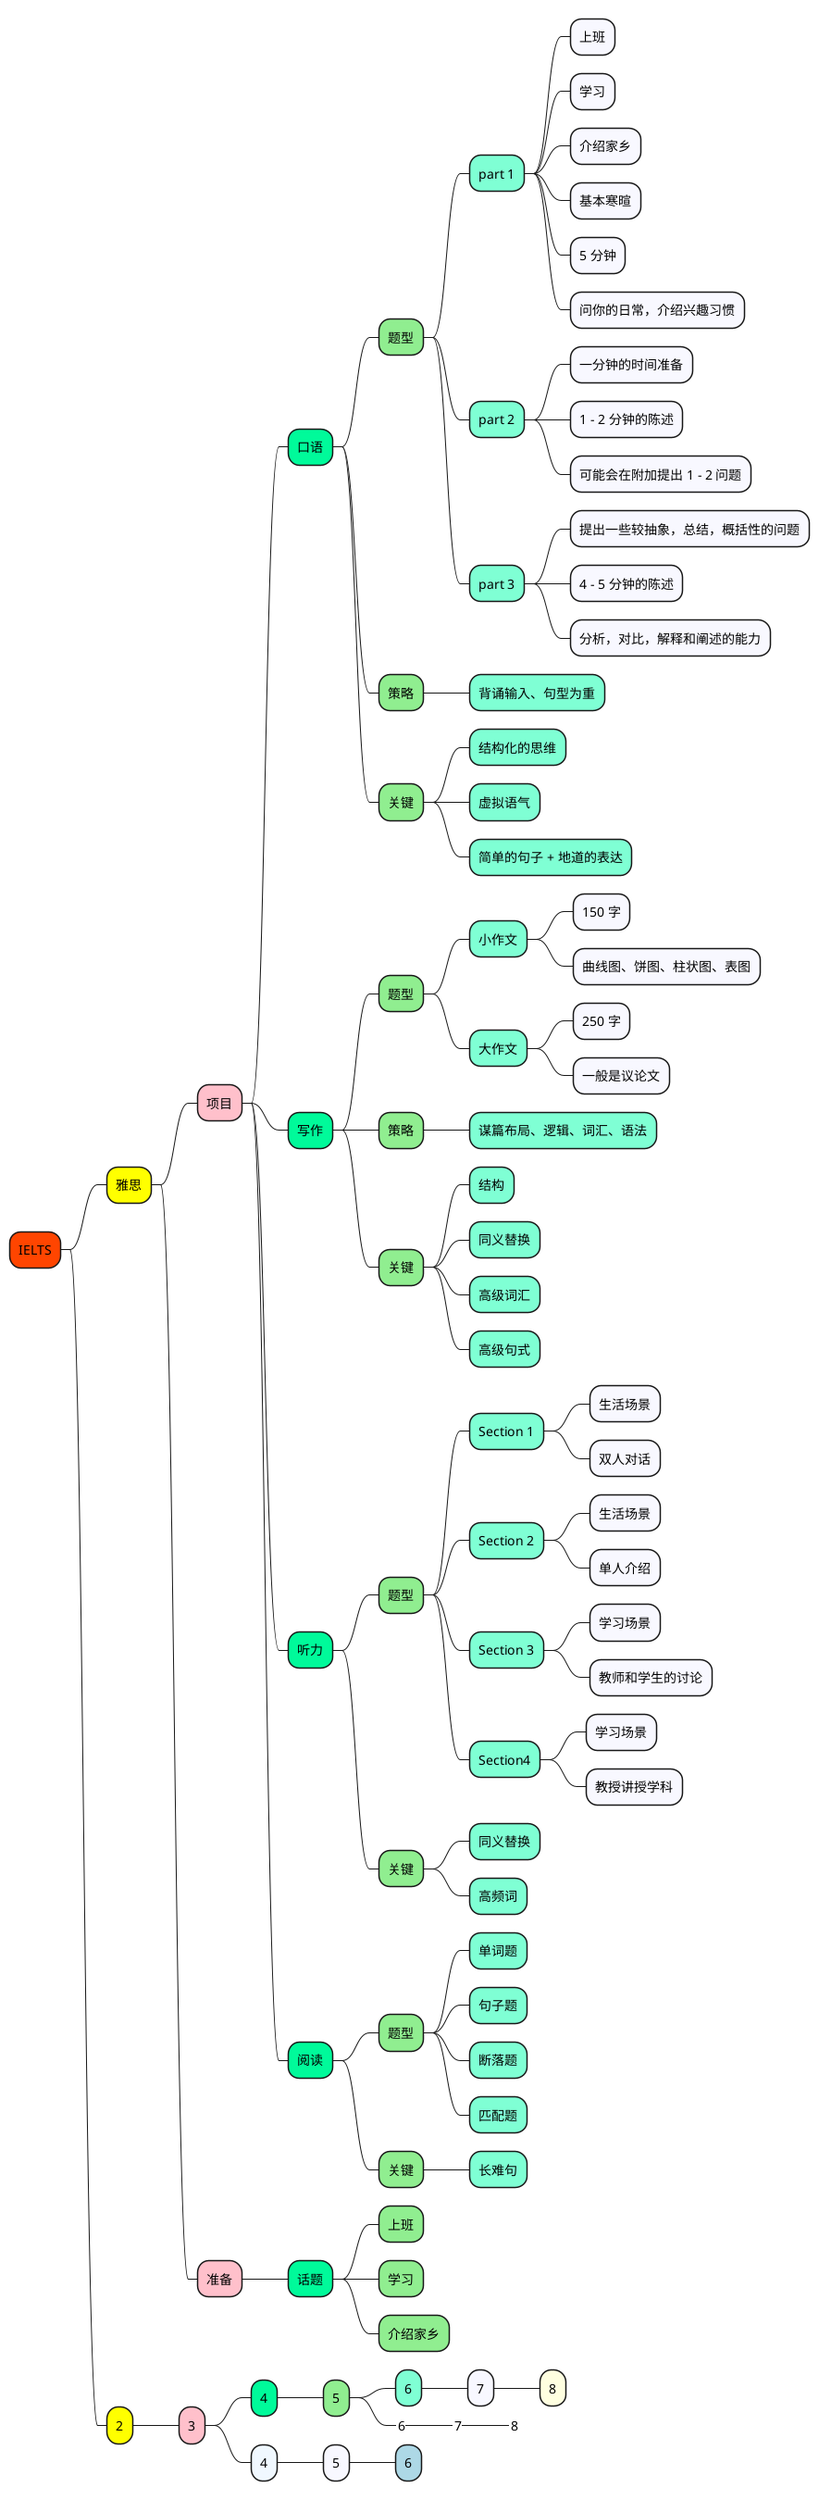 @startmindmap

+[#OrangeRed] IELTS

++[#yellow] 雅思

+++[#Pink] 项目

++++[#MediumSpringGreen] 口语


+++++[#LightGreen] 题型

++++++[#Aquamarine] part 1
+++++++[#GhostWhite] 上班
+++++++[#GhostWhite] 学习
+++++++[#GhostWhite] 介绍家乡
+++++++[#GhostWhite] 基本寒暄
+++++++[#GhostWhite] 5 分钟
+++++++[#GhostWhite] 问你的日常，介绍兴趣习惯

++++++[#Aquamarine] part 2
+++++++[#GhostWhite] 一分钟的时间准备
+++++++[#GhostWhite] 1 - 2 分钟的陈述
+++++++[#GhostWhite] 可能会在附加提出 1 - 2 问题

++++++[#Aquamarine] part 3
+++++++[#GhostWhite] 提出一些较抽象，总结，概括性的问题
+++++++[#GhostWhite] 4 - 5 分钟的陈述
+++++++[#GhostWhite] 分析，对比，解释和阐述的能力

+++++[#LightGreen] 策略
++++++[#Aquamarine] 背诵输入、句型为重

+++++[#LightGreen] 关键
++++++[#Aquamarine] 结构化的思维
++++++[#Aquamarine] 虚拟语气
++++++[#Aquamarine] 简单的句子 + 地道的表达

++++[#MediumSpringGreen] 写作

+++++[#LightGreen] 题型

++++++[#Aquamarine] 小作文
+++++++[#GhostWhite] 150 字
+++++++[#GhostWhite] 曲线图、饼图、柱状图、表图
++++++[#Aquamarine] 大作文
+++++++[#GhostWhite] 250 字
+++++++[#GhostWhite] 一般是议论文

+++++[#LightGreen] 策略
++++++[#Aquamarine] 谋篇布局、逻辑、词汇、语法

+++++[#LightGreen] 关键
++++++[#Aquamarine] 结构
++++++[#Aquamarine] 同义替换
++++++[#Aquamarine] 高级词汇
++++++[#Aquamarine] 高级句式


++++[#MediumSpringGreen] 听力

+++++[#LightGreen] 题型

++++++[#Aquamarine] Section 1
+++++++[#GhostWhite] 生活场景
+++++++[#GhostWhite] 双人对话

++++++[#Aquamarine] Section 2
+++++++[#GhostWhite] 生活场景
+++++++[#GhostWhite] 单人介绍

++++++[#Aquamarine] Section 3
+++++++[#GhostWhite] 学习场景
+++++++[#GhostWhite] 教师和学生的讨论

++++++[#Aquamarine] Section4
+++++++[#GhostWhite] 学习场景
+++++++[#GhostWhite] 教授讲授学科

+++++[#LightGreen] 关键
++++++[#Aquamarine] 同义替换
++++++[#Aquamarine] 高频词


++++[#MediumSpringGreen] 阅读

+++++[#LightGreen] 题型
++++++[#Aquamarine] 单词题
++++++[#Aquamarine] 句子题
++++++[#Aquamarine] 断落题
++++++[#Aquamarine] 匹配题

+++++[#LightGreen] 关键
++++++[#Aquamarine] 长难句


+++[#Pink] 准备

++++[#MediumSpringGreen] 话题
+++++[#LightGreen] 上班
+++++[#LightGreen] 学习
+++++[#LightGreen] 介绍家乡



++[#yellow] 2

+++[#Pink] 3

++++[#MediumSpringGreen] 4
+++++[#LightGreen] 5
++++++[#Aquamarine] 6
+++++++[#GhostWhite] 7
++++++++[#LightYellow] 8

++++++[#Aquamarine]_ 6
+++++++[#GhostWhite]_ 7
++++++++[#LightYellow]_ 8

++++[#AliceBlue] 4
+++++[#GhostWhite] 5
++++++[#LightBlue] 6




@endmindmap
